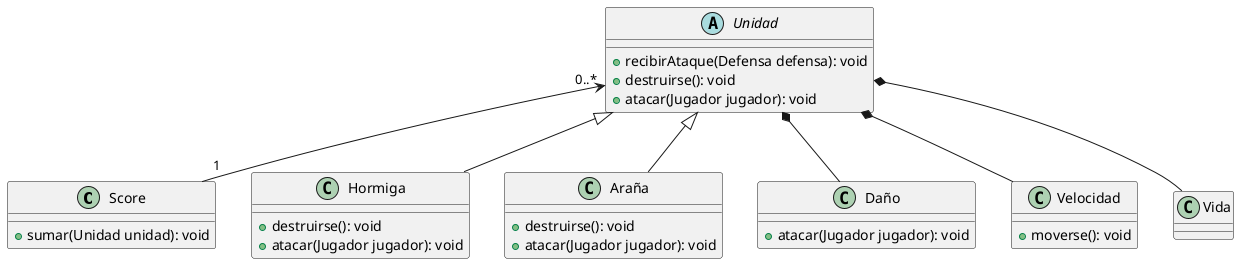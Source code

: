 @startuml
'https://plantuml.com/class-diagram

class Score {
    +sumar(Unidad unidad): void
}

abstract class Unidad {
    +recibirAtaque(Defensa defensa): void
    +destruirse(): void
    +atacar(Jugador jugador): void
}

class Hormiga {
    +destruirse(): void
    +atacar(Jugador jugador): void
}

class Araña {
    +destruirse(): void
    +atacar(Jugador jugador): void
}

class Daño {
    +atacar(Jugador jugador): void
}

class Velocidad {
    +moverse(): void
}

Unidad <|-- Hormiga
Unidad <|-- Araña
Unidad *-- Daño
Unidad *-- Velocidad
Unidad "0..*" <-- "1" Score
Unidad *-- Vida

@enduml